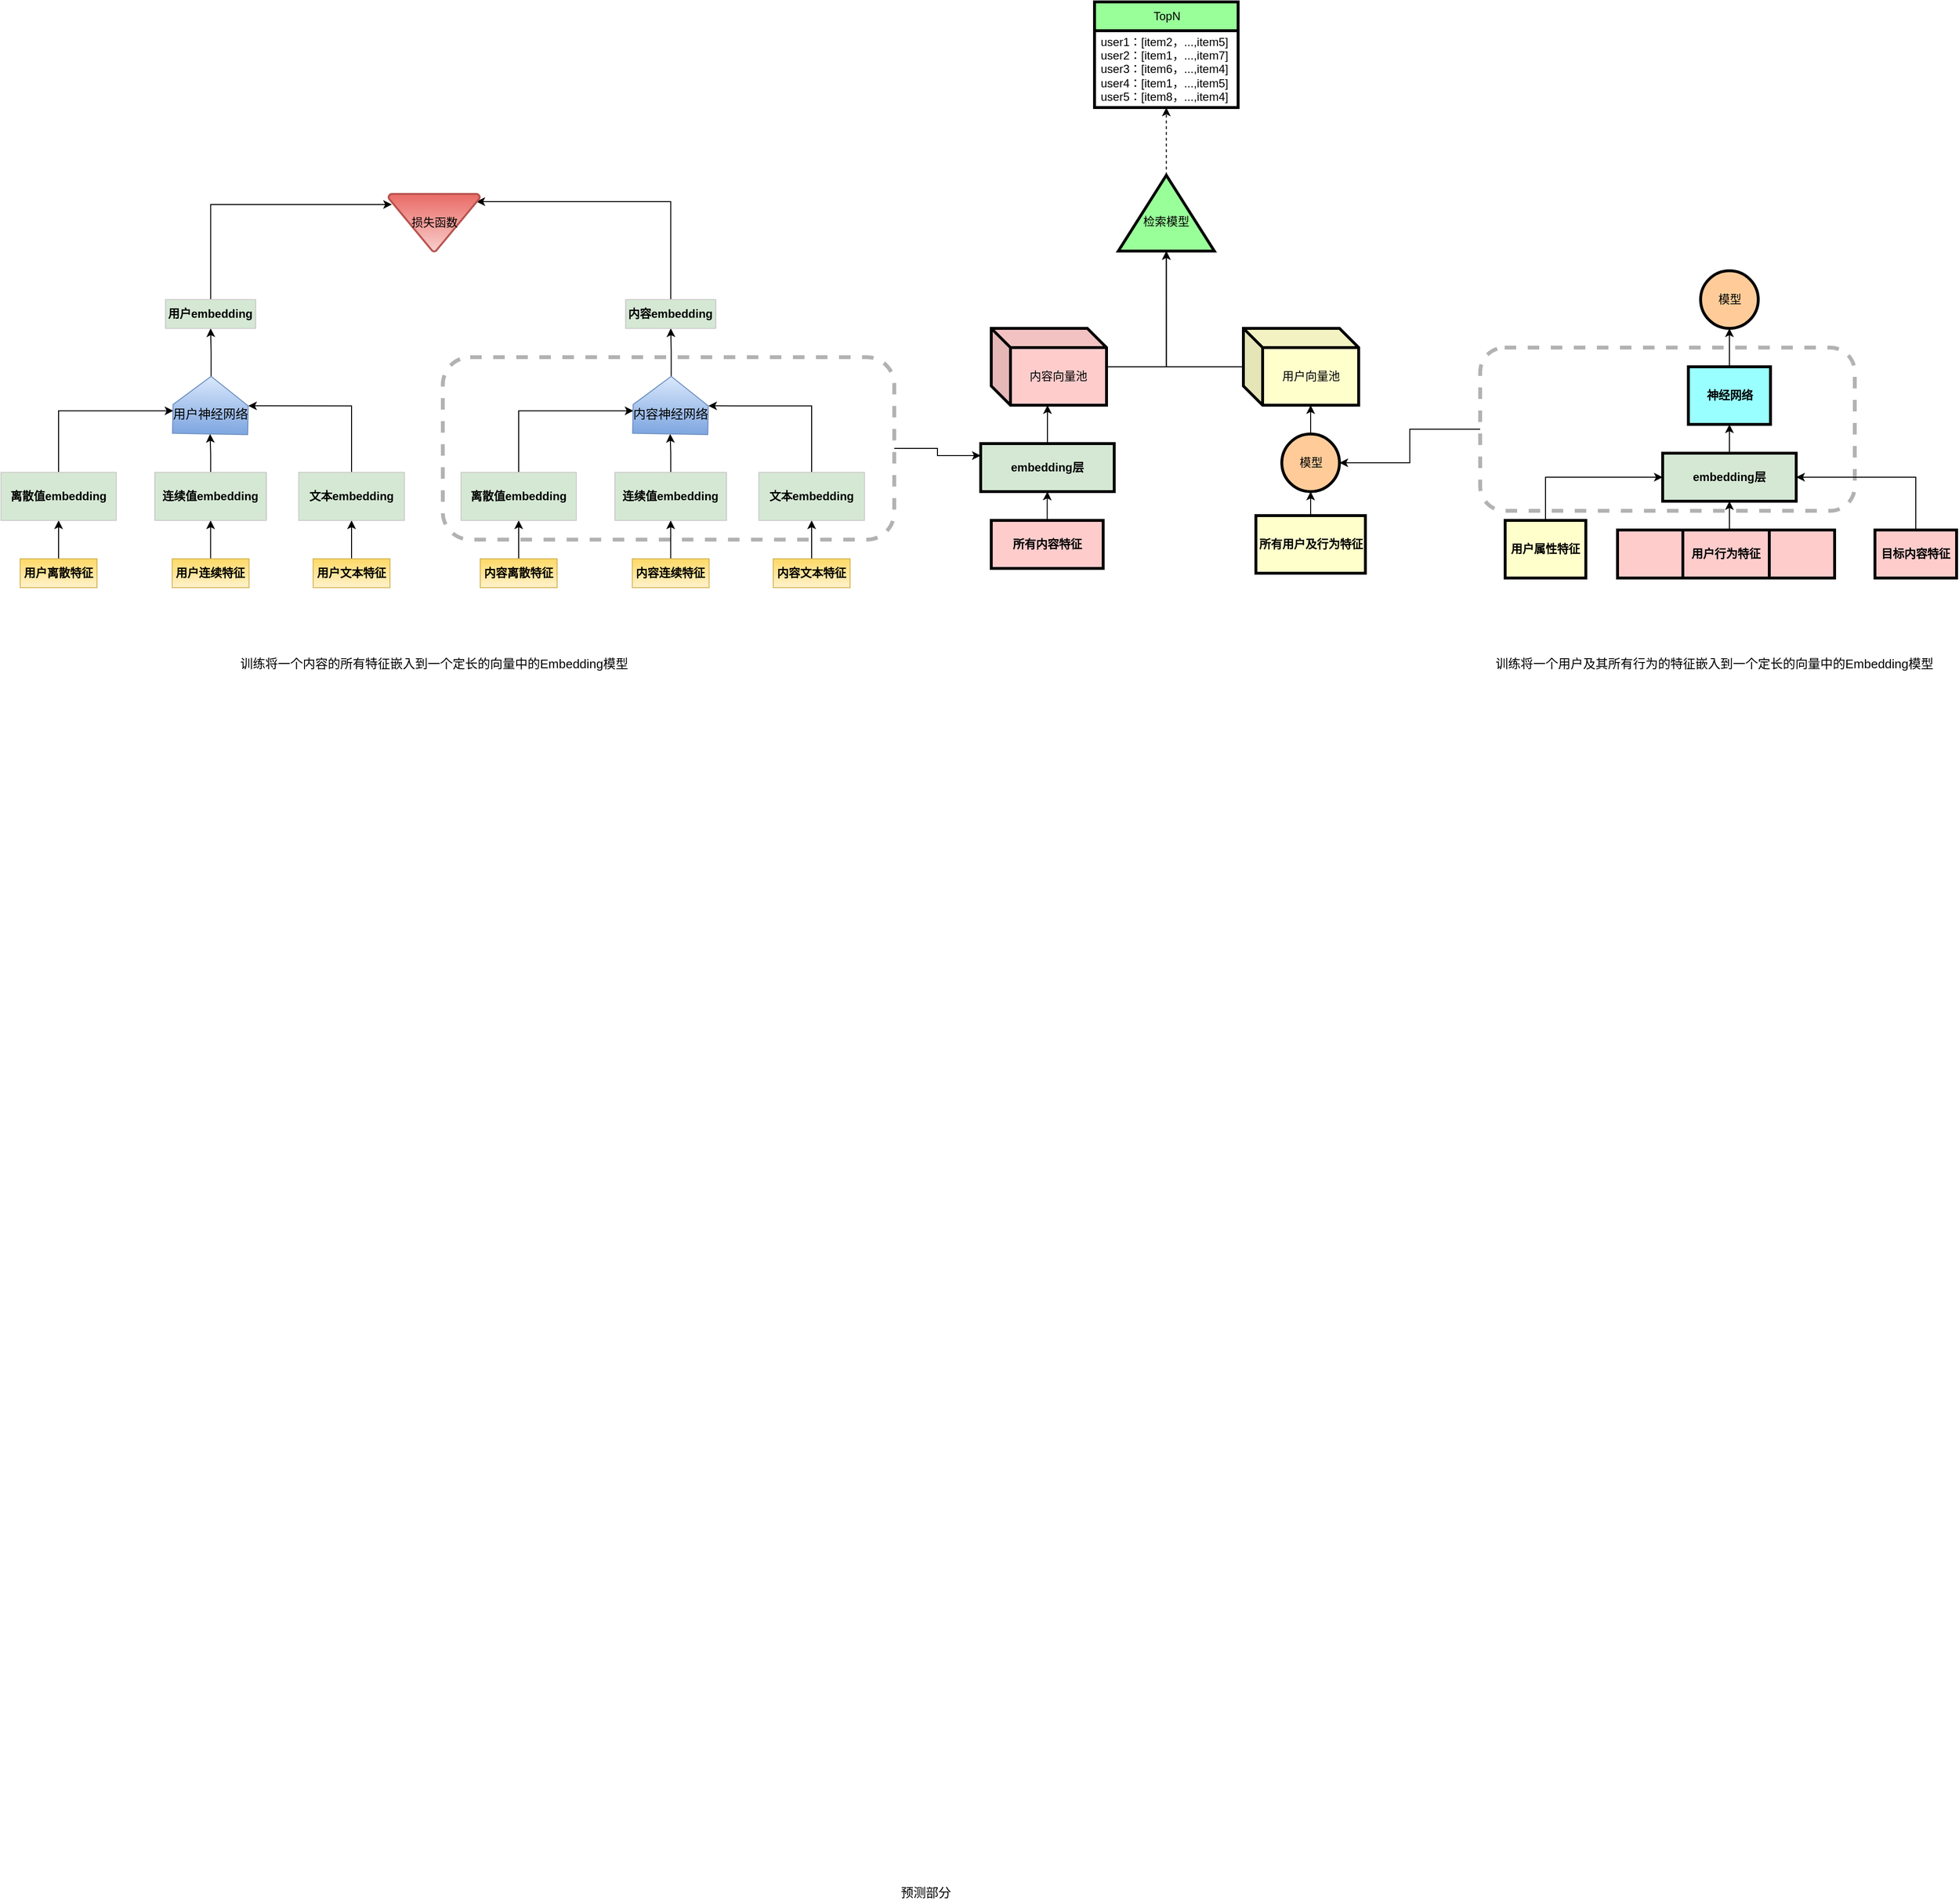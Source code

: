 <mxfile version="20.5.3" type="github">
  <diagram name="Page-1" id="c7558073-3199-34d8-9f00-42111426c3f3">
    <mxGraphModel dx="2031" dy="1009" grid="1" gridSize="10" guides="1" tooltips="1" connect="1" arrows="1" fold="1" page="1" pageScale="1" pageWidth="2339" pageHeight="3300" background="none" math="0" shadow="0">
      <root>
        <mxCell id="0" />
        <mxCell id="1" parent="0" />
        <mxCell id="L0b_EOj-_LT04khmlrGZ-57" style="edgeStyle=orthogonalEdgeStyle;rounded=0;orthogonalLoop=1;jettySize=auto;html=1;exitX=0;exitY=0.5;exitDx=0;exitDy=0;entryX=1;entryY=0.5;entryDx=0;entryDy=0;" edge="1" parent="1" source="L0b_EOj-_LT04khmlrGZ-54" target="iI74cnu4na5t7-cU_Ch_-108">
          <mxGeometry relative="1" as="geometry" />
        </mxCell>
        <mxCell id="L0b_EOj-_LT04khmlrGZ-54" value="" style="rounded=1;whiteSpace=wrap;html=1;strokeColor=#000000;strokeWidth=4;gradientDirection=north;opacity=30;dashed=1;" vertex="1" parent="1">
          <mxGeometry x="1580" y="1190" width="390" height="170" as="geometry" />
        </mxCell>
        <mxCell id="L0b_EOj-_LT04khmlrGZ-56" style="edgeStyle=orthogonalEdgeStyle;rounded=0;orthogonalLoop=1;jettySize=auto;html=1;exitX=1;exitY=0.5;exitDx=0;exitDy=0;entryX=0;entryY=0.25;entryDx=0;entryDy=0;" edge="1" parent="1" source="L0b_EOj-_LT04khmlrGZ-53" target="iI74cnu4na5t7-cU_Ch_-109">
          <mxGeometry relative="1" as="geometry" />
        </mxCell>
        <mxCell id="L0b_EOj-_LT04khmlrGZ-53" value="" style="rounded=1;whiteSpace=wrap;html=1;strokeColor=#000000;strokeWidth=4;gradientDirection=north;opacity=30;dashed=1;" vertex="1" parent="1">
          <mxGeometry x="500" y="1200" width="470" height="190" as="geometry" />
        </mxCell>
        <mxCell id="iI74cnu4na5t7-cU_Ch_-101" style="edgeStyle=orthogonalEdgeStyle;rounded=0;orthogonalLoop=1;jettySize=auto;html=1;exitX=0.5;exitY=0;exitDx=0;exitDy=0;entryX=0;entryY=0.5;entryDx=0;entryDy=0;" parent="1" source="iI74cnu4na5t7-cU_Ch_-96" target="iI74cnu4na5t7-cU_Ch_-99" edge="1">
          <mxGeometry relative="1" as="geometry" />
        </mxCell>
        <mxCell id="iI74cnu4na5t7-cU_Ch_-96" value="用户属性特征" style="whiteSpace=wrap;align=center;verticalAlign=middle;fontStyle=1;strokeWidth=3;fillColor=#FFFFCC" parent="1" vertex="1">
          <mxGeometry x="1606" y="1370" width="84" height="60" as="geometry" />
        </mxCell>
        <mxCell id="iI74cnu4na5t7-cU_Ch_-102" style="edgeStyle=orthogonalEdgeStyle;rounded=0;orthogonalLoop=1;jettySize=auto;html=1;exitX=0.5;exitY=0;exitDx=0;exitDy=0;entryX=0.5;entryY=1;entryDx=0;entryDy=0;" parent="1" source="iI74cnu4na5t7-cU_Ch_-97" target="iI74cnu4na5t7-cU_Ch_-99" edge="1">
          <mxGeometry relative="1" as="geometry" />
        </mxCell>
        <mxCell id="iI74cnu4na5t7-cU_Ch_-97" value="用户行为特征" style="shape=process;whiteSpace=wrap;align=center;verticalAlign=middle;size=0.301;fontStyle=1;strokeWidth=3;fillColor=#FFCCCC" parent="1" vertex="1">
          <mxGeometry x="1723" y="1380" width="226" height="50" as="geometry" />
        </mxCell>
        <mxCell id="iI74cnu4na5t7-cU_Ch_-103" style="edgeStyle=orthogonalEdgeStyle;rounded=0;orthogonalLoop=1;jettySize=auto;html=1;exitX=0.5;exitY=0;exitDx=0;exitDy=0;entryX=1;entryY=0.5;entryDx=0;entryDy=0;" parent="1" source="iI74cnu4na5t7-cU_Ch_-98" target="iI74cnu4na5t7-cU_Ch_-99" edge="1">
          <mxGeometry relative="1" as="geometry" />
        </mxCell>
        <mxCell id="iI74cnu4na5t7-cU_Ch_-98" value="目标内容特征" style="whiteSpace=wrap;align=center;verticalAlign=middle;fontStyle=1;strokeWidth=3;fillColor=#FFCCCC;" parent="1" vertex="1">
          <mxGeometry x="1991" y="1380" width="85" height="50" as="geometry" />
        </mxCell>
        <mxCell id="iI74cnu4na5t7-cU_Ch_-104" style="edgeStyle=orthogonalEdgeStyle;rounded=0;orthogonalLoop=1;jettySize=auto;html=1;exitX=0.5;exitY=0;exitDx=0;exitDy=0;entryX=0.5;entryY=1;entryDx=0;entryDy=0;" parent="1" source="iI74cnu4na5t7-cU_Ch_-99" target="iI74cnu4na5t7-cU_Ch_-100" edge="1">
          <mxGeometry relative="1" as="geometry" />
        </mxCell>
        <mxCell id="iI74cnu4na5t7-cU_Ch_-99" value="embedding层" style="shape=process;whiteSpace=wrap;align=center;verticalAlign=middle;size=0;fontStyle=1;strokeWidth=3;fillColor=#D5E8D4;" parent="1" vertex="1">
          <mxGeometry x="1770" y="1300" width="139" height="50" as="geometry" />
        </mxCell>
        <mxCell id="iI74cnu4na5t7-cU_Ch_-107" style="edgeStyle=orthogonalEdgeStyle;rounded=0;orthogonalLoop=1;jettySize=auto;html=1;exitX=0.5;exitY=0;exitDx=0;exitDy=0;entryX=0.5;entryY=1;entryDx=0;entryDy=0;" parent="1" source="iI74cnu4na5t7-cU_Ch_-100" target="iI74cnu4na5t7-cU_Ch_-106" edge="1">
          <mxGeometry relative="1" as="geometry" />
        </mxCell>
        <mxCell id="iI74cnu4na5t7-cU_Ch_-100" value="神经网络" style="whiteSpace=wrap;align=center;verticalAlign=middle;fontStyle=1;strokeWidth=3;fillColor=#99FFFF;" parent="1" vertex="1">
          <mxGeometry x="1796.75" y="1210" width="85.5" height="60" as="geometry" />
        </mxCell>
        <mxCell id="iI74cnu4na5t7-cU_Ch_-106" value="模型" style="ellipse;whiteSpace=wrap;html=1;aspect=fixed;fillColor=#FFCC99;strokeWidth=3;" parent="1" vertex="1">
          <mxGeometry x="1809.5" y="1110" width="60" height="60" as="geometry" />
        </mxCell>
        <mxCell id="iI74cnu4na5t7-cU_Ch_-119" style="edgeStyle=orthogonalEdgeStyle;rounded=0;orthogonalLoop=1;jettySize=auto;html=1;entryX=0;entryY=0;entryDx=70;entryDy=80;entryPerimeter=0;" parent="1" source="iI74cnu4na5t7-cU_Ch_-108" target="iI74cnu4na5t7-cU_Ch_-116" edge="1">
          <mxGeometry relative="1" as="geometry" />
        </mxCell>
        <mxCell id="iI74cnu4na5t7-cU_Ch_-108" value="模型" style="ellipse;whiteSpace=wrap;html=1;aspect=fixed;fillColor=#FFCC99;strokeWidth=3;" parent="1" vertex="1">
          <mxGeometry x="1373.5" y="1280" width="60" height="60" as="geometry" />
        </mxCell>
        <mxCell id="iI74cnu4na5t7-cU_Ch_-121" style="edgeStyle=orthogonalEdgeStyle;rounded=0;orthogonalLoop=1;jettySize=auto;html=1;entryX=0.488;entryY=1;entryDx=0;entryDy=0;entryPerimeter=0;" parent="1" source="iI74cnu4na5t7-cU_Ch_-109" target="iI74cnu4na5t7-cU_Ch_-117" edge="1">
          <mxGeometry relative="1" as="geometry" />
        </mxCell>
        <mxCell id="iI74cnu4na5t7-cU_Ch_-109" value="embedding层" style="shape=process;whiteSpace=wrap;align=center;verticalAlign=middle;size=0;fontStyle=1;strokeWidth=3;fillColor=#D5E8D4;" parent="1" vertex="1">
          <mxGeometry x="1060" y="1290" width="139" height="50" as="geometry" />
        </mxCell>
        <mxCell id="iI74cnu4na5t7-cU_Ch_-113" style="edgeStyle=orthogonalEdgeStyle;rounded=0;orthogonalLoop=1;jettySize=auto;html=1;exitX=0.5;exitY=0;exitDx=0;exitDy=0;entryX=0.5;entryY=1;entryDx=0;entryDy=0;" parent="1" source="iI74cnu4na5t7-cU_Ch_-110" target="iI74cnu4na5t7-cU_Ch_-108" edge="1">
          <mxGeometry relative="1" as="geometry" />
        </mxCell>
        <mxCell id="iI74cnu4na5t7-cU_Ch_-110" value="所有用户及行为特征" style="whiteSpace=wrap;align=center;verticalAlign=middle;fontStyle=1;strokeWidth=3;fillColor=#FFFFCC" parent="1" vertex="1">
          <mxGeometry x="1346.5" y="1365" width="114" height="60" as="geometry" />
        </mxCell>
        <mxCell id="iI74cnu4na5t7-cU_Ch_-115" style="edgeStyle=orthogonalEdgeStyle;rounded=0;orthogonalLoop=1;jettySize=auto;html=1;entryX=0.5;entryY=1;entryDx=0;entryDy=0;" parent="1" source="iI74cnu4na5t7-cU_Ch_-111" target="iI74cnu4na5t7-cU_Ch_-109" edge="1">
          <mxGeometry relative="1" as="geometry" />
        </mxCell>
        <mxCell id="iI74cnu4na5t7-cU_Ch_-111" value="所有内容特征" style="whiteSpace=wrap;align=center;verticalAlign=middle;fontStyle=1;strokeWidth=3;fillColor=#FFCCCC;" parent="1" vertex="1">
          <mxGeometry x="1071" y="1370" width="116.5" height="50" as="geometry" />
        </mxCell>
        <mxCell id="iI74cnu4na5t7-cU_Ch_-123" style="edgeStyle=orthogonalEdgeStyle;rounded=0;orthogonalLoop=1;jettySize=auto;html=1;entryX=0;entryY=0.5;entryDx=0;entryDy=0;" parent="1" source="iI74cnu4na5t7-cU_Ch_-116" target="iI74cnu4na5t7-cU_Ch_-122" edge="1">
          <mxGeometry relative="1" as="geometry" />
        </mxCell>
        <mxCell id="iI74cnu4na5t7-cU_Ch_-116" value="用户向量池" style="shape=cube;whiteSpace=wrap;html=1;boundedLbl=1;backgroundOutline=1;darkOpacity=0.05;darkOpacity2=0.1;strokeWidth=3;fillColor=#FFFFCC;" parent="1" vertex="1">
          <mxGeometry x="1333.5" y="1170" width="120" height="80" as="geometry" />
        </mxCell>
        <mxCell id="iI74cnu4na5t7-cU_Ch_-124" style="edgeStyle=orthogonalEdgeStyle;rounded=0;orthogonalLoop=1;jettySize=auto;html=1;" parent="1" source="iI74cnu4na5t7-cU_Ch_-117" target="iI74cnu4na5t7-cU_Ch_-122" edge="1">
          <mxGeometry relative="1" as="geometry" />
        </mxCell>
        <mxCell id="iI74cnu4na5t7-cU_Ch_-117" value="内容向量池" style="shape=cube;whiteSpace=wrap;html=1;boundedLbl=1;backgroundOutline=1;darkOpacity=0.05;darkOpacity2=0.1;strokeWidth=3;fillColor=#FFCCCC;" parent="1" vertex="1">
          <mxGeometry x="1071" y="1170" width="120" height="80" as="geometry" />
        </mxCell>
        <mxCell id="iI74cnu4na5t7-cU_Ch_-132" style="edgeStyle=orthogonalEdgeStyle;rounded=0;orthogonalLoop=1;jettySize=auto;html=1;exitX=1;exitY=0.5;exitDx=0;exitDy=0;entryX=0.5;entryY=1;entryDx=0;entryDy=0;dashed=1;" parent="1" source="iI74cnu4na5t7-cU_Ch_-122" target="iI74cnu4na5t7-cU_Ch_-127" edge="1">
          <mxGeometry relative="1" as="geometry" />
        </mxCell>
        <mxCell id="iI74cnu4na5t7-cU_Ch_-122" value="" style="triangle;whiteSpace=wrap;html=1;strokeWidth=3;fillColor=#99FF99;rotation=-90;" parent="1" vertex="1">
          <mxGeometry x="1213.75" y="1000" width="79" height="100" as="geometry" />
        </mxCell>
        <mxCell id="iI74cnu4na5t7-cU_Ch_-125" value="检索模型" style="text;spacingTop=-5;align=center" parent="1" vertex="1">
          <mxGeometry x="1238.25" y="1050" width="30" height="20" as="geometry" />
        </mxCell>
        <mxCell id="iI74cnu4na5t7-cU_Ch_-127" value="TopN" style="swimlane;fontStyle=0;childLayout=stackLayout;horizontal=1;startSize=30;horizontalStack=0;resizeParent=1;resizeParentMax=0;resizeLast=0;collapsible=1;marginBottom=0;whiteSpace=wrap;html=1;strokeWidth=3;fillColor=#99FF99;" parent="1" vertex="1">
          <mxGeometry x="1178.5" y="830" width="149.5" height="110" as="geometry" />
        </mxCell>
        <mxCell id="iI74cnu4na5t7-cU_Ch_-128" value="user1：[item2，...,item5]&lt;br&gt;user2：[item1，...,item7]&lt;br&gt;user3：[item6，...,item4]&lt;br&gt;user4：[item1，...,item5]&lt;br&gt;user5：[item8，...,item4]" style="text;strokeColor=none;fillColor=none;align=left;verticalAlign=middle;spacingLeft=4;spacingRight=4;overflow=hidden;points=[[0,0.5],[1,0.5]];portConstraint=eastwest;rotatable=0;whiteSpace=wrap;html=1;strokeWidth=3;" parent="iI74cnu4na5t7-cU_Ch_-127" vertex="1">
          <mxGeometry y="30" width="149.5" height="80" as="geometry" />
        </mxCell>
        <mxCell id="iI74cnu4na5t7-cU_Ch_-134" value="预测部分" style="text;spacingTop=-5;align=center;strokeWidth=1;fontSize=13;" parent="1" vertex="1">
          <mxGeometry x="910" y="2790" width="186" height="20" as="geometry" />
        </mxCell>
        <mxCell id="L0b_EOj-_LT04khmlrGZ-14" value="" style="edgeStyle=orthogonalEdgeStyle;rounded=0;orthogonalLoop=1;jettySize=auto;html=1;" edge="1" parent="1" source="L0b_EOj-_LT04khmlrGZ-15" target="L0b_EOj-_LT04khmlrGZ-21">
          <mxGeometry relative="1" as="geometry" />
        </mxCell>
        <mxCell id="L0b_EOj-_LT04khmlrGZ-15" value="内容离散特征" style="whiteSpace=wrap;align=center;verticalAlign=middle;fontStyle=1;strokeWidth=1;fillColor=#fff2cc;strokeColor=#d6b656;gradientColor=#ffd966;gradientDirection=north;" vertex="1" parent="1">
          <mxGeometry x="539" y="1410" width="80" height="30" as="geometry" />
        </mxCell>
        <mxCell id="L0b_EOj-_LT04khmlrGZ-16" style="edgeStyle=orthogonalEdgeStyle;rounded=0;orthogonalLoop=1;jettySize=auto;html=1;entryX=0.5;entryY=1;entryDx=0;entryDy=0;" edge="1" parent="1" source="L0b_EOj-_LT04khmlrGZ-17" target="L0b_EOj-_LT04khmlrGZ-23">
          <mxGeometry relative="1" as="geometry" />
        </mxCell>
        <mxCell id="L0b_EOj-_LT04khmlrGZ-17" value="内容连续特征" style="whiteSpace=wrap;align=center;verticalAlign=middle;fontStyle=1;strokeWidth=1;fillColor=#fff2cc;strokeColor=#d6b656;gradientColor=#ffd966;gradientDirection=north;" vertex="1" parent="1">
          <mxGeometry x="697.25" y="1410" width="80" height="30" as="geometry" />
        </mxCell>
        <mxCell id="L0b_EOj-_LT04khmlrGZ-18" style="edgeStyle=orthogonalEdgeStyle;rounded=0;orthogonalLoop=1;jettySize=auto;html=1;entryX=0.5;entryY=1;entryDx=0;entryDy=0;" edge="1" parent="1" source="L0b_EOj-_LT04khmlrGZ-19" target="L0b_EOj-_LT04khmlrGZ-25">
          <mxGeometry relative="1" as="geometry" />
        </mxCell>
        <mxCell id="L0b_EOj-_LT04khmlrGZ-19" value="内容文本特征" style="whiteSpace=wrap;align=center;verticalAlign=middle;fontStyle=1;strokeWidth=1;fillColor=#fff2cc;strokeColor=#d6b656;gradientColor=#ffd966;gradientDirection=north;" vertex="1" parent="1">
          <mxGeometry x="844" y="1410" width="80" height="30" as="geometry" />
        </mxCell>
        <mxCell id="L0b_EOj-_LT04khmlrGZ-20" style="edgeStyle=orthogonalEdgeStyle;rounded=0;orthogonalLoop=1;jettySize=auto;html=1;entryX=0.994;entryY=0.391;entryDx=0;entryDy=0;entryPerimeter=0;" edge="1" parent="1" source="L0b_EOj-_LT04khmlrGZ-21" target="L0b_EOj-_LT04khmlrGZ-26">
          <mxGeometry relative="1" as="geometry">
            <Array as="points">
              <mxPoint x="579.25" y="1256" />
            </Array>
          </mxGeometry>
        </mxCell>
        <mxCell id="L0b_EOj-_LT04khmlrGZ-21" value="离散值embedding" style="shape=process;whiteSpace=wrap;align=center;verticalAlign=middle;size=0;fontStyle=1;strokeWidth=1;fillColor=#D5E8D4;strokeColor=#CCCCCC;" vertex="1" parent="1">
          <mxGeometry x="519" y="1320" width="120" height="50" as="geometry" />
        </mxCell>
        <mxCell id="L0b_EOj-_LT04khmlrGZ-22" style="edgeStyle=orthogonalEdgeStyle;rounded=0;orthogonalLoop=1;jettySize=auto;html=1;entryX=0.5;entryY=0;entryDx=0;entryDy=0;" edge="1" parent="1" source="L0b_EOj-_LT04khmlrGZ-23" target="L0b_EOj-_LT04khmlrGZ-26">
          <mxGeometry relative="1" as="geometry" />
        </mxCell>
        <mxCell id="L0b_EOj-_LT04khmlrGZ-23" value="连续值embedding" style="shape=process;whiteSpace=wrap;align=center;verticalAlign=middle;size=0;fontStyle=1;strokeWidth=1;fillColor=#D5E8D4;strokeColor=#CCCCCC;" vertex="1" parent="1">
          <mxGeometry x="679.25" y="1320" width="116" height="50" as="geometry" />
        </mxCell>
        <mxCell id="L0b_EOj-_LT04khmlrGZ-24" style="edgeStyle=orthogonalEdgeStyle;rounded=0;orthogonalLoop=1;jettySize=auto;html=1;entryX=0;entryY=0.5;entryDx=0;entryDy=0;" edge="1" parent="1" source="L0b_EOj-_LT04khmlrGZ-25" target="L0b_EOj-_LT04khmlrGZ-26">
          <mxGeometry relative="1" as="geometry">
            <Array as="points">
              <mxPoint x="884.25" y="1251" />
            </Array>
          </mxGeometry>
        </mxCell>
        <mxCell id="L0b_EOj-_LT04khmlrGZ-25" value="文本embedding" style="shape=process;whiteSpace=wrap;align=center;verticalAlign=middle;size=0;fontStyle=1;strokeWidth=1;fillColor=#D5E8D4;strokeColor=#CCCCCC;" vertex="1" parent="1">
          <mxGeometry x="829" y="1320" width="110" height="50" as="geometry" />
        </mxCell>
        <mxCell id="L0b_EOj-_LT04khmlrGZ-45" style="edgeStyle=orthogonalEdgeStyle;rounded=0;orthogonalLoop=1;jettySize=auto;html=1;exitX=0.5;exitY=1;exitDx=0;exitDy=0;" edge="1" parent="1" source="L0b_EOj-_LT04khmlrGZ-26" target="L0b_EOj-_LT04khmlrGZ-44">
          <mxGeometry relative="1" as="geometry" />
        </mxCell>
        <mxCell id="L0b_EOj-_LT04khmlrGZ-26" value="" style="verticalLabelPosition=bottom;verticalAlign=top;html=1;shape=offPageConnector;rounded=0;size=0.5;strokeColor=#6c8ebf;strokeWidth=1;gradientDirection=north;rotation=-179;fillColor=#dae8fc;gradientColor=#7ea6e0;" vertex="1" parent="1">
          <mxGeometry x="698.13" y="1220" width="78.25" height="60" as="geometry" />
        </mxCell>
        <mxCell id="L0b_EOj-_LT04khmlrGZ-27" value="内容神经网络" style="text;spacingTop=-5;align=center;strokeWidth=1;fontSize=13;" vertex="1" parent="1">
          <mxGeometry x="709.25" y="1250" width="56" height="20" as="geometry" />
        </mxCell>
        <mxCell id="L0b_EOj-_LT04khmlrGZ-30" value="" style="edgeStyle=orthogonalEdgeStyle;rounded=0;orthogonalLoop=1;jettySize=auto;html=1;" edge="1" parent="1" source="L0b_EOj-_LT04khmlrGZ-31" target="L0b_EOj-_LT04khmlrGZ-37">
          <mxGeometry relative="1" as="geometry" />
        </mxCell>
        <mxCell id="L0b_EOj-_LT04khmlrGZ-31" value="用户离散特征" style="whiteSpace=wrap;align=center;verticalAlign=middle;fontStyle=1;strokeWidth=1;fillColor=#fff2cc;strokeColor=#d6b656;gradientColor=#ffd966;gradientDirection=north;" vertex="1" parent="1">
          <mxGeometry x="60" y="1410" width="80" height="30" as="geometry" />
        </mxCell>
        <mxCell id="L0b_EOj-_LT04khmlrGZ-32" style="edgeStyle=orthogonalEdgeStyle;rounded=0;orthogonalLoop=1;jettySize=auto;html=1;entryX=0.5;entryY=1;entryDx=0;entryDy=0;" edge="1" parent="1" source="L0b_EOj-_LT04khmlrGZ-33" target="L0b_EOj-_LT04khmlrGZ-39">
          <mxGeometry relative="1" as="geometry" />
        </mxCell>
        <mxCell id="L0b_EOj-_LT04khmlrGZ-33" value="用户连续特征" style="whiteSpace=wrap;align=center;verticalAlign=middle;fontStyle=1;strokeWidth=1;fillColor=#fff2cc;strokeColor=#d6b656;gradientColor=#ffd966;gradientDirection=north;" vertex="1" parent="1">
          <mxGeometry x="218.25" y="1410" width="80" height="30" as="geometry" />
        </mxCell>
        <mxCell id="L0b_EOj-_LT04khmlrGZ-34" style="edgeStyle=orthogonalEdgeStyle;rounded=0;orthogonalLoop=1;jettySize=auto;html=1;entryX=0.5;entryY=1;entryDx=0;entryDy=0;" edge="1" parent="1" source="L0b_EOj-_LT04khmlrGZ-35" target="L0b_EOj-_LT04khmlrGZ-41">
          <mxGeometry relative="1" as="geometry" />
        </mxCell>
        <mxCell id="L0b_EOj-_LT04khmlrGZ-35" value="用户文本特征" style="whiteSpace=wrap;align=center;verticalAlign=middle;fontStyle=1;strokeWidth=1;fillColor=#fff2cc;strokeColor=#d6b656;gradientColor=#ffd966;gradientDirection=north;" vertex="1" parent="1">
          <mxGeometry x="365" y="1410" width="80" height="30" as="geometry" />
        </mxCell>
        <mxCell id="L0b_EOj-_LT04khmlrGZ-36" style="edgeStyle=orthogonalEdgeStyle;rounded=0;orthogonalLoop=1;jettySize=auto;html=1;entryX=0.994;entryY=0.391;entryDx=0;entryDy=0;entryPerimeter=0;" edge="1" parent="1" source="L0b_EOj-_LT04khmlrGZ-37" target="L0b_EOj-_LT04khmlrGZ-42">
          <mxGeometry relative="1" as="geometry">
            <Array as="points">
              <mxPoint x="100.25" y="1256" />
            </Array>
          </mxGeometry>
        </mxCell>
        <mxCell id="L0b_EOj-_LT04khmlrGZ-37" value="离散值embedding" style="shape=process;whiteSpace=wrap;align=center;verticalAlign=middle;size=0;fontStyle=1;strokeWidth=1;fillColor=#D5E8D4;strokeColor=#CCCCCC;" vertex="1" parent="1">
          <mxGeometry x="40" y="1320" width="120" height="50" as="geometry" />
        </mxCell>
        <mxCell id="L0b_EOj-_LT04khmlrGZ-38" style="edgeStyle=orthogonalEdgeStyle;rounded=0;orthogonalLoop=1;jettySize=auto;html=1;entryX=0.5;entryY=0;entryDx=0;entryDy=0;" edge="1" parent="1" source="L0b_EOj-_LT04khmlrGZ-39" target="L0b_EOj-_LT04khmlrGZ-42">
          <mxGeometry relative="1" as="geometry" />
        </mxCell>
        <mxCell id="L0b_EOj-_LT04khmlrGZ-39" value="连续值embedding" style="shape=process;whiteSpace=wrap;align=center;verticalAlign=middle;size=0;fontStyle=1;strokeWidth=1;fillColor=#D5E8D4;strokeColor=#CCCCCC;" vertex="1" parent="1">
          <mxGeometry x="200.25" y="1320" width="116" height="50" as="geometry" />
        </mxCell>
        <mxCell id="L0b_EOj-_LT04khmlrGZ-40" style="edgeStyle=orthogonalEdgeStyle;rounded=0;orthogonalLoop=1;jettySize=auto;html=1;entryX=0;entryY=0.5;entryDx=0;entryDy=0;" edge="1" parent="1" source="L0b_EOj-_LT04khmlrGZ-41" target="L0b_EOj-_LT04khmlrGZ-42">
          <mxGeometry relative="1" as="geometry">
            <Array as="points">
              <mxPoint x="405.25" y="1251" />
            </Array>
          </mxGeometry>
        </mxCell>
        <mxCell id="L0b_EOj-_LT04khmlrGZ-41" value="文本embedding" style="shape=process;whiteSpace=wrap;align=center;verticalAlign=middle;size=0;fontStyle=1;strokeWidth=1;fillColor=#D5E8D4;strokeColor=#CCCCCC;" vertex="1" parent="1">
          <mxGeometry x="350" y="1320" width="110" height="50" as="geometry" />
        </mxCell>
        <mxCell id="L0b_EOj-_LT04khmlrGZ-47" style="edgeStyle=orthogonalEdgeStyle;rounded=0;orthogonalLoop=1;jettySize=auto;html=1;exitX=0.5;exitY=1;exitDx=0;exitDy=0;entryX=0.5;entryY=1;entryDx=0;entryDy=0;" edge="1" parent="1" source="L0b_EOj-_LT04khmlrGZ-42" target="L0b_EOj-_LT04khmlrGZ-46">
          <mxGeometry relative="1" as="geometry" />
        </mxCell>
        <mxCell id="L0b_EOj-_LT04khmlrGZ-42" value="" style="verticalLabelPosition=bottom;verticalAlign=top;html=1;shape=offPageConnector;rounded=0;size=0.5;strokeColor=#6c8ebf;strokeWidth=1;gradientDirection=north;rotation=-179;fillColor=#dae8fc;gradientColor=#7ea6e0;" vertex="1" parent="1">
          <mxGeometry x="219.13" y="1220" width="78.25" height="60" as="geometry" />
        </mxCell>
        <mxCell id="L0b_EOj-_LT04khmlrGZ-43" value="用户神经网络" style="text;spacingTop=-5;align=center;strokeWidth=1;fontSize=13;" vertex="1" parent="1">
          <mxGeometry x="230.25" y="1250" width="56" height="20" as="geometry" />
        </mxCell>
        <mxCell id="L0b_EOj-_LT04khmlrGZ-49" style="edgeStyle=orthogonalEdgeStyle;rounded=0;orthogonalLoop=1;jettySize=auto;html=1;entryX=0.963;entryY=0.133;entryDx=0;entryDy=0;entryPerimeter=0;" edge="1" parent="1" source="L0b_EOj-_LT04khmlrGZ-44" target="L0b_EOj-_LT04khmlrGZ-48">
          <mxGeometry relative="1" as="geometry">
            <Array as="points">
              <mxPoint x="737" y="1038" />
            </Array>
          </mxGeometry>
        </mxCell>
        <mxCell id="L0b_EOj-_LT04khmlrGZ-44" value="内容embedding" style="shape=process;whiteSpace=wrap;align=center;verticalAlign=middle;size=0;fontStyle=1;strokeWidth=1;fillColor=#D5E8D4;strokeColor=#CCCCCC;" vertex="1" parent="1">
          <mxGeometry x="690.38" y="1140" width="93.75" height="30" as="geometry" />
        </mxCell>
        <mxCell id="L0b_EOj-_LT04khmlrGZ-51" style="edgeStyle=orthogonalEdgeStyle;rounded=0;orthogonalLoop=1;jettySize=auto;html=1;entryX=0.037;entryY=0.183;entryDx=0;entryDy=0;entryPerimeter=0;" edge="1" parent="1" source="L0b_EOj-_LT04khmlrGZ-46" target="L0b_EOj-_LT04khmlrGZ-48">
          <mxGeometry relative="1" as="geometry">
            <Array as="points">
              <mxPoint x="258" y="1041" />
            </Array>
          </mxGeometry>
        </mxCell>
        <mxCell id="L0b_EOj-_LT04khmlrGZ-46" value="用户embedding" style="shape=process;whiteSpace=wrap;align=center;verticalAlign=middle;size=0;fontStyle=1;strokeWidth=1;fillColor=#D5E8D4;strokeColor=#CCCCCC;" vertex="1" parent="1">
          <mxGeometry x="211.37" y="1140" width="93.75" height="30" as="geometry" />
        </mxCell>
        <mxCell id="L0b_EOj-_LT04khmlrGZ-48" value="损失函数" style="strokeWidth=2;html=1;shape=mxgraph.flowchart.merge_or_storage;whiteSpace=wrap;strokeColor=#b85450;gradientDirection=north;fillColor=#f8cecc;gradientColor=#ea6b66;" vertex="1" parent="1">
          <mxGeometry x="443.5" y="1030" width="95" height="60" as="geometry" />
        </mxCell>
        <mxCell id="L0b_EOj-_LT04khmlrGZ-52" value="训练将一个内容的所有特征嵌入到一个定长的向量中的Embedding模型" style="text;spacingTop=-5;align=center;strokeWidth=1;fontSize=13;" vertex="1" parent="1">
          <mxGeometry x="273" y="1510" width="436.25" height="20" as="geometry" />
        </mxCell>
        <mxCell id="L0b_EOj-_LT04khmlrGZ-55" value="训练将一个用户及其所有行为的特征嵌入到一个定长的向量中的Embedding模型" style="text;spacingTop=-5;align=center;strokeWidth=1;fontSize=13;" vertex="1" parent="1">
          <mxGeometry x="1605.88" y="1510" width="436.25" height="20" as="geometry" />
        </mxCell>
      </root>
    </mxGraphModel>
  </diagram>
</mxfile>
